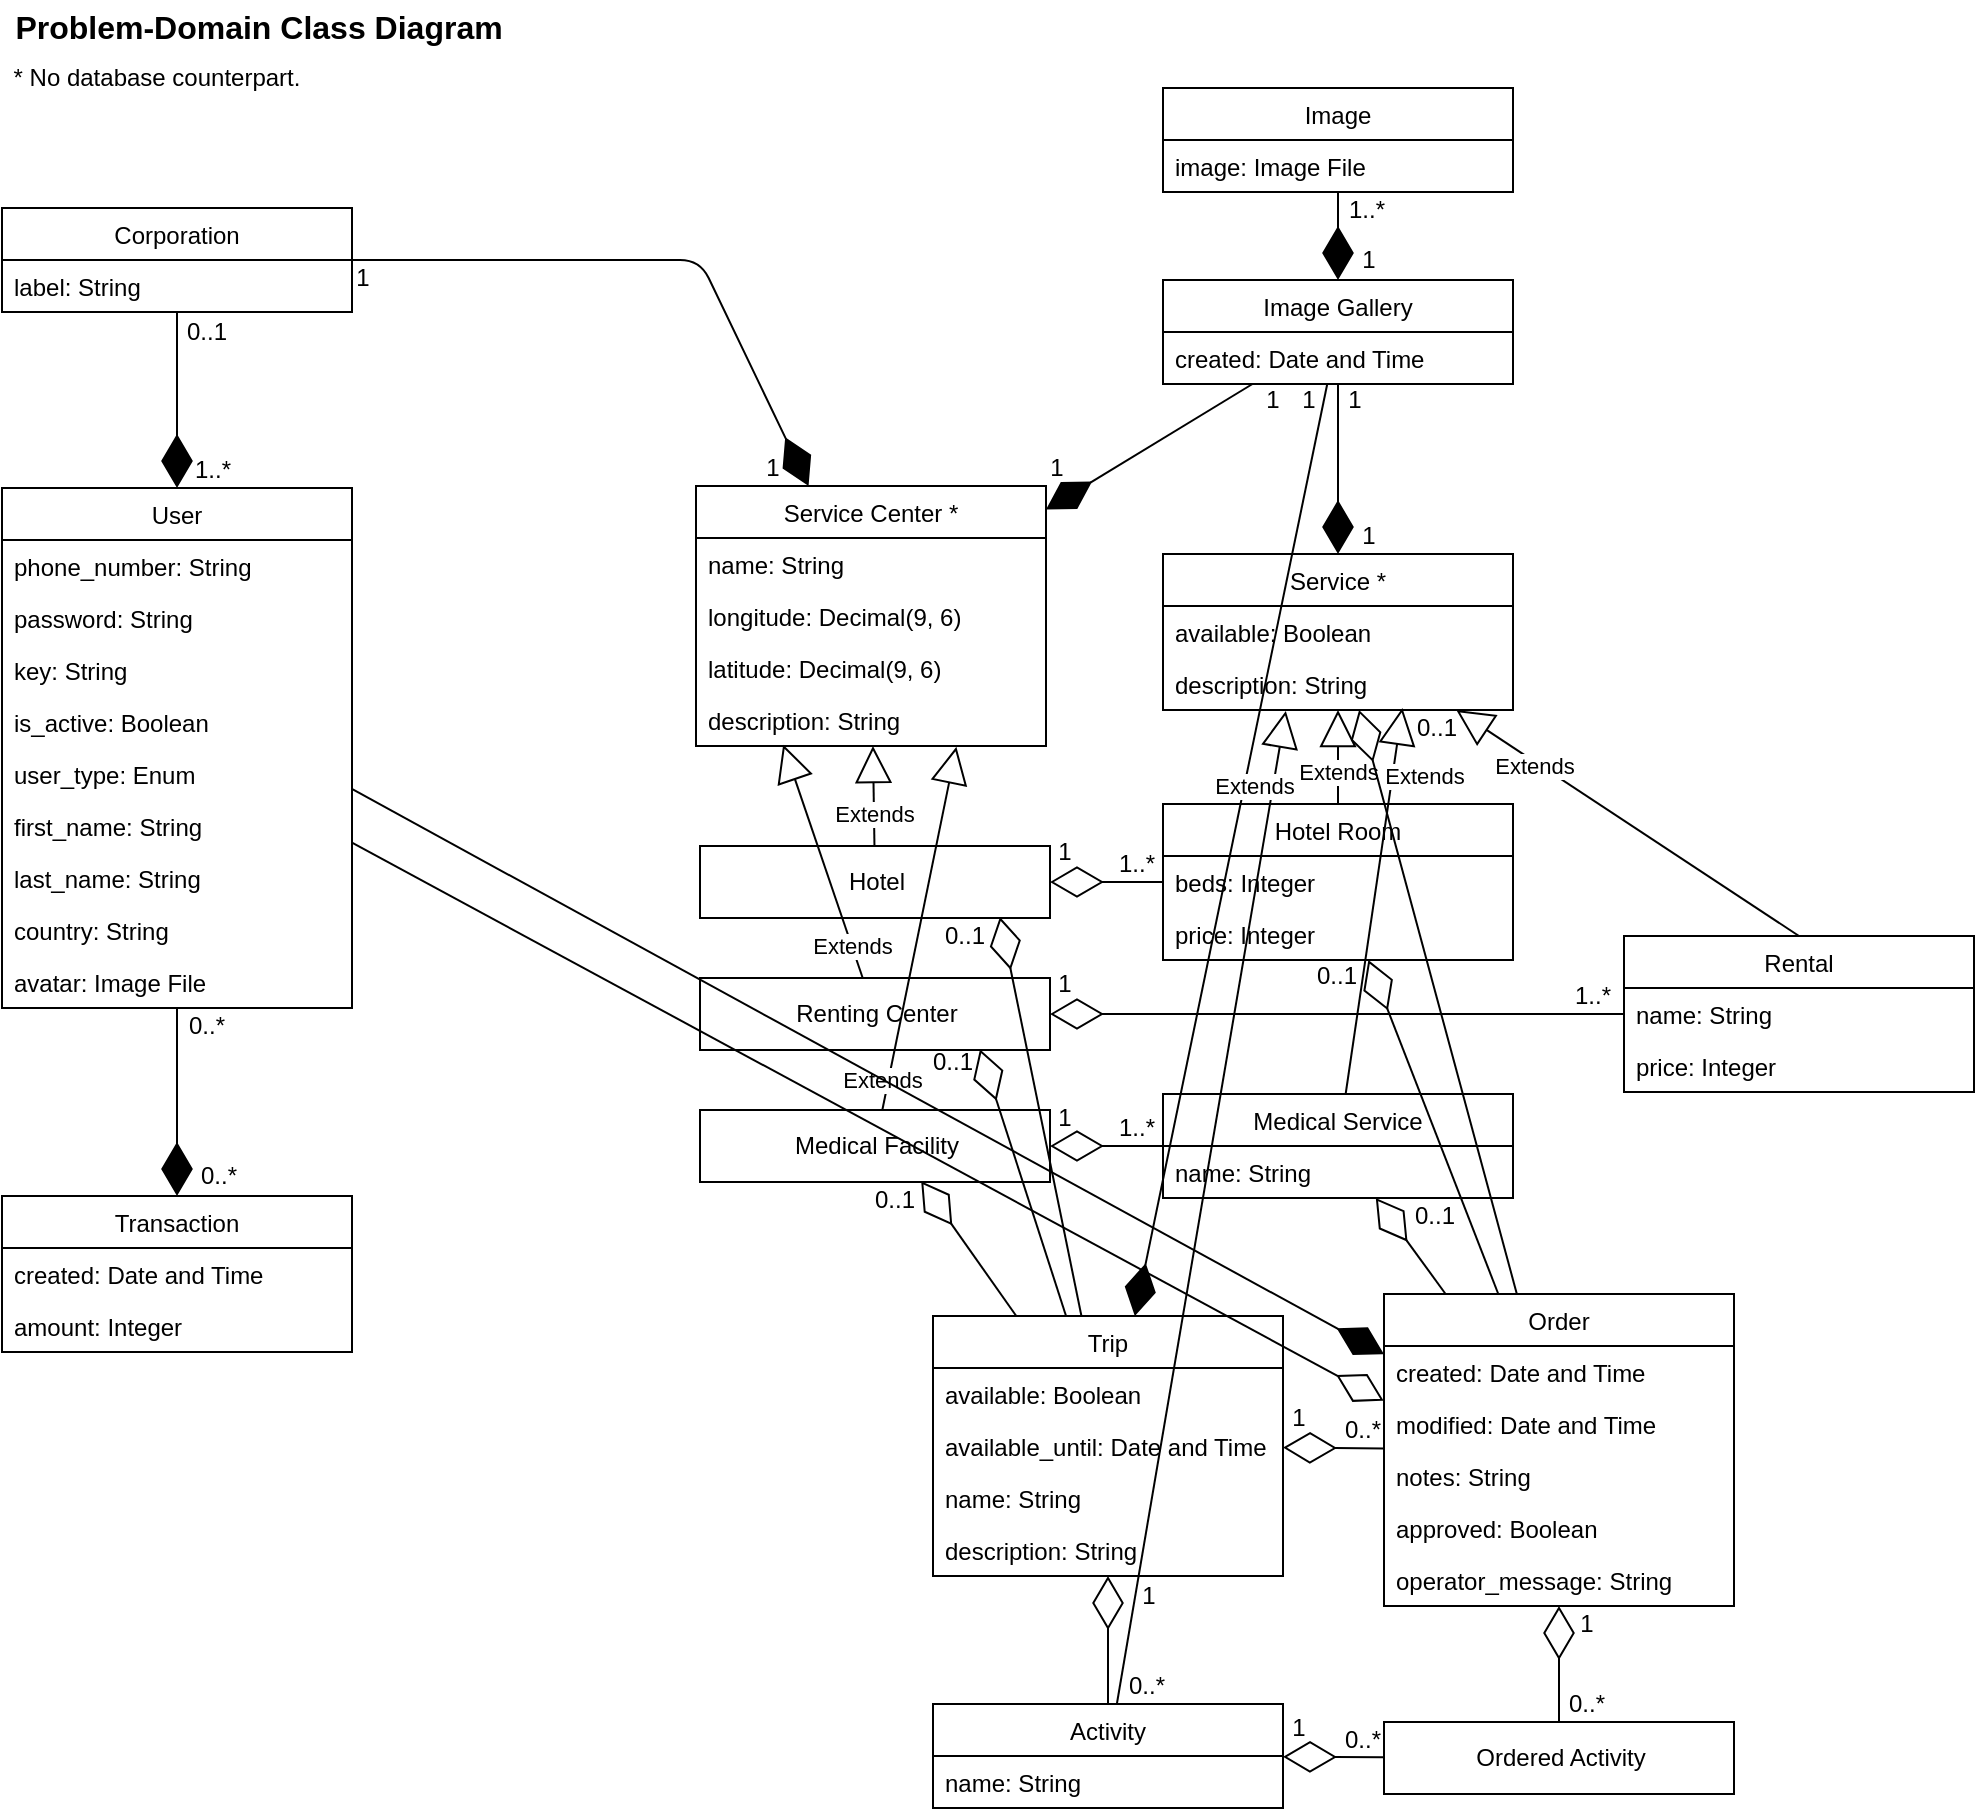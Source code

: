 <mxfile version="12.5.6" type="github">
  <diagram name="Page-1" id="e7e014a7-5840-1c2e-5031-d8a46d1fe8dd">
    <mxGraphModel dx="1998" dy="908" grid="0" gridSize="10" guides="1" tooltips="1" connect="1" arrows="1" fold="1" page="0" pageScale="1" pageWidth="1169" pageHeight="826" background="#ffffff" math="0" shadow="0">
      <root>
        <mxCell id="0"/>
        <mxCell id="1" parent="0"/>
        <mxCell id="D7cG0ZzbNtGUGOMF9Ujh-41" value="User" style="swimlane;fontStyle=0;childLayout=stackLayout;horizontal=1;startSize=26;fillColor=none;horizontalStack=0;resizeParent=1;resizeParentMax=0;resizeLast=0;collapsible=1;marginBottom=0;" parent="1" vertex="1">
          <mxGeometry x="-33" y="324" width="175" height="260" as="geometry"/>
        </mxCell>
        <mxCell id="D7cG0ZzbNtGUGOMF9Ujh-43" value="phone_number: String" style="text;strokeColor=none;fillColor=none;align=left;verticalAlign=top;spacingLeft=4;spacingRight=4;overflow=hidden;rotatable=0;points=[[0,0.5],[1,0.5]];portConstraint=eastwest;" parent="D7cG0ZzbNtGUGOMF9Ujh-41" vertex="1">
          <mxGeometry y="26" width="175" height="26" as="geometry"/>
        </mxCell>
        <mxCell id="D7cG0ZzbNtGUGOMF9Ujh-45" value="password: String" style="text;strokeColor=none;fillColor=none;align=left;verticalAlign=top;spacingLeft=4;spacingRight=4;overflow=hidden;rotatable=0;points=[[0,0.5],[1,0.5]];portConstraint=eastwest;" parent="D7cG0ZzbNtGUGOMF9Ujh-41" vertex="1">
          <mxGeometry y="52" width="175" height="26" as="geometry"/>
        </mxCell>
        <mxCell id="D7cG0ZzbNtGUGOMF9Ujh-44" value="key: String" style="text;strokeColor=none;fillColor=none;align=left;verticalAlign=top;spacingLeft=4;spacingRight=4;overflow=hidden;rotatable=0;points=[[0,0.5],[1,0.5]];portConstraint=eastwest;" parent="D7cG0ZzbNtGUGOMF9Ujh-41" vertex="1">
          <mxGeometry y="78" width="175" height="26" as="geometry"/>
        </mxCell>
        <mxCell id="D7cG0ZzbNtGUGOMF9Ujh-46" value="is_active: Boolean" style="text;strokeColor=none;fillColor=none;align=left;verticalAlign=top;spacingLeft=4;spacingRight=4;overflow=hidden;rotatable=0;points=[[0,0.5],[1,0.5]];portConstraint=eastwest;" parent="D7cG0ZzbNtGUGOMF9Ujh-41" vertex="1">
          <mxGeometry y="104" width="175" height="26" as="geometry"/>
        </mxCell>
        <mxCell id="D7cG0ZzbNtGUGOMF9Ujh-47" value="user_type: Enum" style="text;strokeColor=none;fillColor=none;align=left;verticalAlign=top;spacingLeft=4;spacingRight=4;overflow=hidden;rotatable=0;points=[[0,0.5],[1,0.5]];portConstraint=eastwest;" parent="D7cG0ZzbNtGUGOMF9Ujh-41" vertex="1">
          <mxGeometry y="130" width="175" height="26" as="geometry"/>
        </mxCell>
        <mxCell id="D7cG0ZzbNtGUGOMF9Ujh-49" value="first_name: String" style="text;strokeColor=none;fillColor=none;align=left;verticalAlign=top;spacingLeft=4;spacingRight=4;overflow=hidden;rotatable=0;points=[[0,0.5],[1,0.5]];portConstraint=eastwest;" parent="D7cG0ZzbNtGUGOMF9Ujh-41" vertex="1">
          <mxGeometry y="156" width="175" height="26" as="geometry"/>
        </mxCell>
        <mxCell id="D7cG0ZzbNtGUGOMF9Ujh-50" value="last_name: String" style="text;strokeColor=none;fillColor=none;align=left;verticalAlign=top;spacingLeft=4;spacingRight=4;overflow=hidden;rotatable=0;points=[[0,0.5],[1,0.5]];portConstraint=eastwest;" parent="D7cG0ZzbNtGUGOMF9Ujh-41" vertex="1">
          <mxGeometry y="182" width="175" height="26" as="geometry"/>
        </mxCell>
        <mxCell id="D7cG0ZzbNtGUGOMF9Ujh-51" value="country: String" style="text;strokeColor=none;fillColor=none;align=left;verticalAlign=top;spacingLeft=4;spacingRight=4;overflow=hidden;rotatable=0;points=[[0,0.5],[1,0.5]];portConstraint=eastwest;" parent="D7cG0ZzbNtGUGOMF9Ujh-41" vertex="1">
          <mxGeometry y="208" width="175" height="26" as="geometry"/>
        </mxCell>
        <mxCell id="D7cG0ZzbNtGUGOMF9Ujh-52" value="avatar: Image File" style="text;strokeColor=none;fillColor=none;align=left;verticalAlign=top;spacingLeft=4;spacingRight=4;overflow=hidden;rotatable=0;points=[[0,0.5],[1,0.5]];portConstraint=eastwest;" parent="D7cG0ZzbNtGUGOMF9Ujh-41" vertex="1">
          <mxGeometry y="234" width="175" height="26" as="geometry"/>
        </mxCell>
        <mxCell id="D7cG0ZzbNtGUGOMF9Ujh-53" value="Corporation" style="swimlane;fontStyle=0;childLayout=stackLayout;horizontal=1;startSize=26;fillColor=none;horizontalStack=0;resizeParent=1;resizeParentMax=0;resizeLast=0;collapsible=1;marginBottom=0;" parent="1" vertex="1">
          <mxGeometry x="-33" y="184" width="175" height="52" as="geometry"/>
        </mxCell>
        <mxCell id="D7cG0ZzbNtGUGOMF9Ujh-54" value="label: String" style="text;strokeColor=none;fillColor=none;align=left;verticalAlign=top;spacingLeft=4;spacingRight=4;overflow=hidden;rotatable=0;points=[[0,0.5],[1,0.5]];portConstraint=eastwest;" parent="D7cG0ZzbNtGUGOMF9Ujh-53" vertex="1">
          <mxGeometry y="26" width="175" height="26" as="geometry"/>
        </mxCell>
        <mxCell id="D7cG0ZzbNtGUGOMF9Ujh-57" value="" style="endArrow=diamondThin;endFill=1;endSize=24;html=1;" parent="1" source="D7cG0ZzbNtGUGOMF9Ujh-53" target="D7cG0ZzbNtGUGOMF9Ujh-41" edge="1">
          <mxGeometry width="160" relative="1" as="geometry">
            <mxPoint x="-33" y="633" as="sourcePoint"/>
            <mxPoint x="127" y="633" as="targetPoint"/>
          </mxGeometry>
        </mxCell>
        <mxCell id="D7cG0ZzbNtGUGOMF9Ujh-58" value="1..*" style="text;html=1;align=center;verticalAlign=middle;resizable=0;points=[];autosize=1;" parent="1" vertex="1">
          <mxGeometry x="58" y="306" width="28" height="18" as="geometry"/>
        </mxCell>
        <mxCell id="D7cG0ZzbNtGUGOMF9Ujh-59" value="0..1" style="text;html=1;align=center;verticalAlign=middle;resizable=0;points=[];autosize=1;" parent="1" vertex="1">
          <mxGeometry x="54" y="237" width="30" height="18" as="geometry"/>
        </mxCell>
        <mxCell id="D7cG0ZzbNtGUGOMF9Ujh-65" value="" style="endArrow=diamondThin;endFill=1;endSize=24;html=1;" parent="1" source="D7cG0ZzbNtGUGOMF9Ujh-53" target="D7cG0ZzbNtGUGOMF9Ujh-145" edge="1">
          <mxGeometry width="160" relative="1" as="geometry">
            <mxPoint x="-25" y="633" as="sourcePoint"/>
            <mxPoint x="316.432" y="324" as="targetPoint"/>
            <Array as="points">
              <mxPoint x="316" y="210"/>
            </Array>
          </mxGeometry>
        </mxCell>
        <mxCell id="D7cG0ZzbNtGUGOMF9Ujh-66" value="1" style="text;html=1;align=center;verticalAlign=middle;resizable=0;points=[];autosize=1;" parent="1" vertex="1">
          <mxGeometry x="343" y="305" width="17" height="18" as="geometry"/>
        </mxCell>
        <mxCell id="D7cG0ZzbNtGUGOMF9Ujh-67" value="1" style="text;html=1;align=center;verticalAlign=middle;resizable=0;points=[];autosize=1;" parent="1" vertex="1">
          <mxGeometry x="138" y="210" width="17" height="18" as="geometry"/>
        </mxCell>
        <mxCell id="D7cG0ZzbNtGUGOMF9Ujh-86" value="Image" style="swimlane;fontStyle=0;childLayout=stackLayout;horizontal=1;startSize=26;fillColor=none;horizontalStack=0;resizeParent=1;resizeParentMax=0;resizeLast=0;collapsible=1;marginBottom=0;" parent="1" vertex="1">
          <mxGeometry x="547.5" y="124" width="175" height="52" as="geometry"/>
        </mxCell>
        <mxCell id="D7cG0ZzbNtGUGOMF9Ujh-87" value="image: Image File" style="text;strokeColor=none;fillColor=none;align=left;verticalAlign=top;spacingLeft=4;spacingRight=4;overflow=hidden;rotatable=0;points=[[0,0.5],[1,0.5]];portConstraint=eastwest;" parent="D7cG0ZzbNtGUGOMF9Ujh-86" vertex="1">
          <mxGeometry y="26" width="175" height="26" as="geometry"/>
        </mxCell>
        <mxCell id="D7cG0ZzbNtGUGOMF9Ujh-90" value="Image Gallery" style="swimlane;fontStyle=0;childLayout=stackLayout;horizontal=1;startSize=26;fillColor=none;horizontalStack=0;resizeParent=1;resizeParentMax=0;resizeLast=0;collapsible=1;marginBottom=0;" parent="1" vertex="1">
          <mxGeometry x="547.5" y="220" width="175" height="52" as="geometry"/>
        </mxCell>
        <mxCell id="D7cG0ZzbNtGUGOMF9Ujh-91" value="created: Date and Time" style="text;strokeColor=none;fillColor=none;align=left;verticalAlign=top;spacingLeft=4;spacingRight=4;overflow=hidden;rotatable=0;points=[[0,0.5],[1,0.5]];portConstraint=eastwest;" parent="D7cG0ZzbNtGUGOMF9Ujh-90" vertex="1">
          <mxGeometry y="26" width="175" height="26" as="geometry"/>
        </mxCell>
        <mxCell id="D7cG0ZzbNtGUGOMF9Ujh-93" value="" style="endArrow=diamondThin;endFill=1;endSize=24;html=1;" parent="1" source="D7cG0ZzbNtGUGOMF9Ujh-86" target="D7cG0ZzbNtGUGOMF9Ujh-90" edge="1">
          <mxGeometry width="160" relative="1" as="geometry">
            <mxPoint x="470.5" y="333" as="sourcePoint"/>
            <mxPoint x="630.5" y="333" as="targetPoint"/>
          </mxGeometry>
        </mxCell>
        <mxCell id="D7cG0ZzbNtGUGOMF9Ujh-96" value="1..*" style="text;html=1;align=center;verticalAlign=middle;resizable=0;points=[];autosize=1;" parent="1" vertex="1">
          <mxGeometry x="634.5" y="176" width="28" height="18" as="geometry"/>
        </mxCell>
        <mxCell id="D7cG0ZzbNtGUGOMF9Ujh-97" value="1" style="text;html=1;align=center;verticalAlign=middle;resizable=0;points=[];autosize=1;" parent="1" vertex="1">
          <mxGeometry x="641" y="201" width="17" height="18" as="geometry"/>
        </mxCell>
        <mxCell id="D7cG0ZzbNtGUGOMF9Ujh-98" value="" style="endArrow=diamondThin;endFill=1;endSize=24;html=1;" parent="1" source="D7cG0ZzbNtGUGOMF9Ujh-90" target="D7cG0ZzbNtGUGOMF9Ujh-145" edge="1">
          <mxGeometry width="160" relative="1" as="geometry">
            <mxPoint x="423" y="306" as="sourcePoint"/>
            <mxPoint x="583" y="306" as="targetPoint"/>
          </mxGeometry>
        </mxCell>
        <mxCell id="D7cG0ZzbNtGUGOMF9Ujh-101" value="Hotel Room" style="swimlane;fontStyle=0;childLayout=stackLayout;horizontal=1;startSize=26;fillColor=none;horizontalStack=0;resizeParent=1;resizeParentMax=0;resizeLast=0;collapsible=1;marginBottom=0;" parent="1" vertex="1">
          <mxGeometry x="547.5" y="482" width="175" height="78" as="geometry"/>
        </mxCell>
        <mxCell id="D7cG0ZzbNtGUGOMF9Ujh-103" value="beds: Integer" style="text;strokeColor=none;fillColor=none;align=left;verticalAlign=top;spacingLeft=4;spacingRight=4;overflow=hidden;rotatable=0;points=[[0,0.5],[1,0.5]];portConstraint=eastwest;" parent="D7cG0ZzbNtGUGOMF9Ujh-101" vertex="1">
          <mxGeometry y="26" width="175" height="26" as="geometry"/>
        </mxCell>
        <mxCell id="D7cG0ZzbNtGUGOMF9Ujh-158" value="price: Integer" style="text;strokeColor=none;fillColor=none;align=left;verticalAlign=top;spacingLeft=4;spacingRight=4;overflow=hidden;rotatable=0;points=[[0,0.5],[1,0.5]];portConstraint=eastwest;" parent="D7cG0ZzbNtGUGOMF9Ujh-101" vertex="1">
          <mxGeometry y="52" width="175" height="26" as="geometry"/>
        </mxCell>
        <mxCell id="D7cG0ZzbNtGUGOMF9Ujh-110" value="1" style="text;html=1;align=center;verticalAlign=middle;resizable=0;points=[];autosize=1;" parent="1" vertex="1">
          <mxGeometry x="634.5" y="271" width="17" height="18" as="geometry"/>
        </mxCell>
        <mxCell id="D7cG0ZzbNtGUGOMF9Ujh-112" value="1" style="text;html=1;align=center;verticalAlign=middle;resizable=0;points=[];autosize=1;" parent="1" vertex="1">
          <mxGeometry x="593.5" y="271" width="17" height="18" as="geometry"/>
        </mxCell>
        <mxCell id="D7cG0ZzbNtGUGOMF9Ujh-113" value="1" style="text;html=1;align=center;verticalAlign=middle;resizable=0;points=[];autosize=1;" parent="1" vertex="1">
          <mxGeometry x="485" y="305" width="17" height="18" as="geometry"/>
        </mxCell>
        <mxCell id="D7cG0ZzbNtGUGOMF9Ujh-120" value="Rental" style="swimlane;fontStyle=0;childLayout=stackLayout;horizontal=1;startSize=26;fillColor=none;horizontalStack=0;resizeParent=1;resizeParentMax=0;resizeLast=0;collapsible=1;marginBottom=0;" parent="1" vertex="1">
          <mxGeometry x="778" y="548" width="175" height="78" as="geometry"/>
        </mxCell>
        <mxCell id="D7cG0ZzbNtGUGOMF9Ujh-122" value="name: String" style="text;strokeColor=none;fillColor=none;align=left;verticalAlign=top;spacingLeft=4;spacingRight=4;overflow=hidden;rotatable=0;points=[[0,0.5],[1,0.5]];portConstraint=eastwest;" parent="D7cG0ZzbNtGUGOMF9Ujh-120" vertex="1">
          <mxGeometry y="26" width="175" height="26" as="geometry"/>
        </mxCell>
        <mxCell id="D7cG0ZzbNtGUGOMF9Ujh-132" value="price: Integer" style="text;strokeColor=none;fillColor=none;align=left;verticalAlign=top;spacingLeft=4;spacingRight=4;overflow=hidden;rotatable=0;points=[[0,0.5],[1,0.5]];portConstraint=eastwest;" parent="D7cG0ZzbNtGUGOMF9Ujh-120" vertex="1">
          <mxGeometry y="52" width="175" height="26" as="geometry"/>
        </mxCell>
        <mxCell id="D7cG0ZzbNtGUGOMF9Ujh-133" value="" style="endArrow=diamondThin;endFill=1;endSize=24;html=1;" parent="1" source="D7cG0ZzbNtGUGOMF9Ujh-90" target="D7cG0ZzbNtGUGOMF9Ujh-155" edge="1">
          <mxGeometry width="160" relative="1" as="geometry">
            <mxPoint x="105.5" y="752" as="sourcePoint"/>
            <mxPoint x="265.5" y="752" as="targetPoint"/>
          </mxGeometry>
        </mxCell>
        <mxCell id="D7cG0ZzbNtGUGOMF9Ujh-134" value="Medical Service" style="swimlane;fontStyle=0;childLayout=stackLayout;horizontal=1;startSize=26;fillColor=none;horizontalStack=0;resizeParent=1;resizeParentMax=0;resizeLast=0;collapsible=1;marginBottom=0;" parent="1" vertex="1">
          <mxGeometry x="547.5" y="627" width="175" height="52" as="geometry"/>
        </mxCell>
        <mxCell id="D7cG0ZzbNtGUGOMF9Ujh-136" value="name: String" style="text;strokeColor=none;fillColor=none;align=left;verticalAlign=top;spacingLeft=4;spacingRight=4;overflow=hidden;rotatable=0;points=[[0,0.5],[1,0.5]];portConstraint=eastwest;" parent="D7cG0ZzbNtGUGOMF9Ujh-134" vertex="1">
          <mxGeometry y="26" width="175" height="26" as="geometry"/>
        </mxCell>
        <mxCell id="D7cG0ZzbNtGUGOMF9Ujh-140" value="* No database counterpart." style="text;html=1;align=center;verticalAlign=middle;resizable=0;points=[];autosize=1;" parent="1" vertex="1">
          <mxGeometry x="-33" y="109.5" width="153" height="18" as="geometry"/>
        </mxCell>
        <mxCell id="D7cG0ZzbNtGUGOMF9Ujh-145" value="Service Center *" style="swimlane;fontStyle=0;childLayout=stackLayout;horizontal=1;startSize=26;fillColor=none;horizontalStack=0;resizeParent=1;resizeParentMax=0;resizeLast=0;collapsible=1;marginBottom=0;" parent="1" vertex="1">
          <mxGeometry x="314" y="323" width="175" height="130" as="geometry"/>
        </mxCell>
        <mxCell id="D7cG0ZzbNtGUGOMF9Ujh-146" value="name: String" style="text;strokeColor=none;fillColor=none;align=left;verticalAlign=top;spacingLeft=4;spacingRight=4;overflow=hidden;rotatable=0;points=[[0,0.5],[1,0.5]];portConstraint=eastwest;" parent="D7cG0ZzbNtGUGOMF9Ujh-145" vertex="1">
          <mxGeometry y="26" width="175" height="26" as="geometry"/>
        </mxCell>
        <mxCell id="D7cG0ZzbNtGUGOMF9Ujh-73" value="longitude: Decimal(9, 6)" style="text;strokeColor=none;fillColor=none;align=left;verticalAlign=top;spacingLeft=4;spacingRight=4;overflow=hidden;rotatable=0;points=[[0,0.5],[1,0.5]];portConstraint=eastwest;" parent="D7cG0ZzbNtGUGOMF9Ujh-145" vertex="1">
          <mxGeometry y="52" width="175" height="26" as="geometry"/>
        </mxCell>
        <mxCell id="D7cG0ZzbNtGUGOMF9Ujh-72" value="latitude: Decimal(9, 6)" style="text;strokeColor=none;fillColor=none;align=left;verticalAlign=top;spacingLeft=4;spacingRight=4;overflow=hidden;rotatable=0;points=[[0,0.5],[1,0.5]];portConstraint=eastwest;" parent="D7cG0ZzbNtGUGOMF9Ujh-145" vertex="1">
          <mxGeometry y="78" width="175" height="26" as="geometry"/>
        </mxCell>
        <mxCell id="D7cG0ZzbNtGUGOMF9Ujh-147" value="description: String" style="text;strokeColor=none;fillColor=none;align=left;verticalAlign=top;spacingLeft=4;spacingRight=4;overflow=hidden;rotatable=0;points=[[0,0.5],[1,0.5]];portConstraint=eastwest;" parent="D7cG0ZzbNtGUGOMF9Ujh-145" vertex="1">
          <mxGeometry y="104" width="175" height="26" as="geometry"/>
        </mxCell>
        <mxCell id="D7cG0ZzbNtGUGOMF9Ujh-149" value="Hotel" style="html=1;" parent="1" vertex="1">
          <mxGeometry x="316" y="503" width="175" height="36" as="geometry"/>
        </mxCell>
        <mxCell id="D7cG0ZzbNtGUGOMF9Ujh-150" value="Renting Center" style="html=1;" parent="1" vertex="1">
          <mxGeometry x="316" y="569" width="175" height="36" as="geometry"/>
        </mxCell>
        <mxCell id="D7cG0ZzbNtGUGOMF9Ujh-151" value="Medical Facility" style="html=1;" parent="1" vertex="1">
          <mxGeometry x="316" y="635" width="175" height="36" as="geometry"/>
        </mxCell>
        <mxCell id="D7cG0ZzbNtGUGOMF9Ujh-152" value="Extends" style="endArrow=block;endSize=16;endFill=0;html=1;" parent="1" source="D7cG0ZzbNtGUGOMF9Ujh-149" target="D7cG0ZzbNtGUGOMF9Ujh-145" edge="1">
          <mxGeometry x="-0.362" width="160" relative="1" as="geometry">
            <mxPoint x="246" y="697" as="sourcePoint"/>
            <mxPoint x="246" y="548" as="targetPoint"/>
            <mxPoint as="offset"/>
          </mxGeometry>
        </mxCell>
        <mxCell id="D7cG0ZzbNtGUGOMF9Ujh-153" value="Extends" style="endArrow=block;endSize=16;endFill=0;html=1;entryX=0.249;entryY=0.974;entryDx=0;entryDy=0;entryPerimeter=0;" parent="1" source="D7cG0ZzbNtGUGOMF9Ujh-150" target="D7cG0ZzbNtGUGOMF9Ujh-147" edge="1">
          <mxGeometry x="-0.734" width="160" relative="1" as="geometry">
            <mxPoint x="413.5" y="513" as="sourcePoint"/>
            <mxPoint x="359" y="457" as="targetPoint"/>
            <mxPoint as="offset"/>
          </mxGeometry>
        </mxCell>
        <mxCell id="D7cG0ZzbNtGUGOMF9Ujh-154" value="Extends" style="endArrow=block;endSize=16;endFill=0;html=1;entryX=0.744;entryY=1.016;entryDx=0;entryDy=0;entryPerimeter=0;" parent="1" source="D7cG0ZzbNtGUGOMF9Ujh-151" target="D7cG0ZzbNtGUGOMF9Ujh-147" edge="1">
          <mxGeometry x="-0.84" y="3" width="160" relative="1" as="geometry">
            <mxPoint x="413.5" y="579" as="sourcePoint"/>
            <mxPoint x="413.5" y="466.0" as="targetPoint"/>
            <mxPoint as="offset"/>
          </mxGeometry>
        </mxCell>
        <mxCell id="D7cG0ZzbNtGUGOMF9Ujh-155" value="Service *" style="swimlane;fontStyle=0;childLayout=stackLayout;horizontal=1;startSize=26;fillColor=none;horizontalStack=0;resizeParent=1;resizeParentMax=0;resizeLast=0;collapsible=1;marginBottom=0;" parent="1" vertex="1">
          <mxGeometry x="547.5" y="357" width="175" height="78" as="geometry"/>
        </mxCell>
        <mxCell id="D7cG0ZzbNtGUGOMF9Ujh-102" value="available: Boolean" style="text;strokeColor=none;fillColor=none;align=left;verticalAlign=top;spacingLeft=4;spacingRight=4;overflow=hidden;rotatable=0;points=[[0,0.5],[1,0.5]];portConstraint=eastwest;" parent="D7cG0ZzbNtGUGOMF9Ujh-155" vertex="1">
          <mxGeometry y="26" width="175" height="26" as="geometry"/>
        </mxCell>
        <mxCell id="D7cG0ZzbNtGUGOMF9Ujh-105" value="description: String" style="text;strokeColor=none;fillColor=none;align=left;verticalAlign=top;spacingLeft=4;spacingRight=4;overflow=hidden;rotatable=0;points=[[0,0.5],[1,0.5]];portConstraint=eastwest;" parent="D7cG0ZzbNtGUGOMF9Ujh-155" vertex="1">
          <mxGeometry y="52" width="175" height="26" as="geometry"/>
        </mxCell>
        <mxCell id="D7cG0ZzbNtGUGOMF9Ujh-159" value="Extends" style="endArrow=block;endSize=16;endFill=0;html=1;" parent="1" source="D7cG0ZzbNtGUGOMF9Ujh-101" target="D7cG0ZzbNtGUGOMF9Ujh-155" edge="1">
          <mxGeometry x="-0.319" width="160" relative="1" as="geometry">
            <mxPoint x="387.5" y="703" as="sourcePoint"/>
            <mxPoint x="547.5" y="703" as="targetPoint"/>
            <mxPoint as="offset"/>
          </mxGeometry>
        </mxCell>
        <mxCell id="D7cG0ZzbNtGUGOMF9Ujh-160" value="" style="endArrow=diamondThin;endFill=0;endSize=24;html=1;" parent="1" source="D7cG0ZzbNtGUGOMF9Ujh-101" target="D7cG0ZzbNtGUGOMF9Ujh-149" edge="1">
          <mxGeometry width="160" relative="1" as="geometry">
            <mxPoint x="379" y="724" as="sourcePoint"/>
            <mxPoint x="539" y="724" as="targetPoint"/>
          </mxGeometry>
        </mxCell>
        <mxCell id="D7cG0ZzbNtGUGOMF9Ujh-161" value="1" style="text;html=1;align=center;verticalAlign=middle;resizable=0;points=[];autosize=1;" parent="1" vertex="1">
          <mxGeometry x="641" y="339" width="17" height="18" as="geometry"/>
        </mxCell>
        <mxCell id="D7cG0ZzbNtGUGOMF9Ujh-162" value="1" style="text;html=1;align=center;verticalAlign=middle;resizable=0;points=[];autosize=1;" parent="1" vertex="1">
          <mxGeometry x="489" y="497" width="17" height="18" as="geometry"/>
        </mxCell>
        <mxCell id="D7cG0ZzbNtGUGOMF9Ujh-163" value="1..*" style="text;html=1;align=center;verticalAlign=middle;resizable=0;points=[];autosize=1;" parent="1" vertex="1">
          <mxGeometry x="519.5" y="503" width="28" height="18" as="geometry"/>
        </mxCell>
        <mxCell id="D7cG0ZzbNtGUGOMF9Ujh-164" value="Extends" style="endArrow=block;endSize=16;endFill=0;html=1;exitX=0.5;exitY=0;exitDx=0;exitDy=0;" parent="1" source="D7cG0ZzbNtGUGOMF9Ujh-120" target="D7cG0ZzbNtGUGOMF9Ujh-155" edge="1">
          <mxGeometry x="0.528" y="2" width="160" relative="1" as="geometry">
            <mxPoint x="669.915" y="749.68" as="sourcePoint"/>
            <mxPoint x="631.995" y="636.004" as="targetPoint"/>
            <mxPoint as="offset"/>
          </mxGeometry>
        </mxCell>
        <mxCell id="D7cG0ZzbNtGUGOMF9Ujh-165" value="" style="endArrow=diamondThin;endFill=0;endSize=24;html=1;" parent="1" source="D7cG0ZzbNtGUGOMF9Ujh-120" target="D7cG0ZzbNtGUGOMF9Ujh-150" edge="1">
          <mxGeometry width="160" relative="1" as="geometry">
            <mxPoint x="570.5" y="589.5" as="sourcePoint"/>
            <mxPoint x="514" y="589.5" as="targetPoint"/>
          </mxGeometry>
        </mxCell>
        <mxCell id="D7cG0ZzbNtGUGOMF9Ujh-166" value="1" style="text;html=1;align=center;verticalAlign=middle;resizable=0;points=[];autosize=1;" parent="1" vertex="1">
          <mxGeometry x="489" y="563" width="17" height="18" as="geometry"/>
        </mxCell>
        <mxCell id="D7cG0ZzbNtGUGOMF9Ujh-167" value="1..*" style="text;html=1;align=center;verticalAlign=middle;resizable=0;points=[];autosize=1;" parent="1" vertex="1">
          <mxGeometry x="747.5" y="569" width="28" height="18" as="geometry"/>
        </mxCell>
        <mxCell id="D7cG0ZzbNtGUGOMF9Ujh-170" value="" style="endArrow=diamondThin;endFill=0;endSize=24;html=1;" parent="1" source="D7cG0ZzbNtGUGOMF9Ujh-134" target="D7cG0ZzbNtGUGOMF9Ujh-151" edge="1">
          <mxGeometry width="160" relative="1" as="geometry">
            <mxPoint x="551.5" y="717" as="sourcePoint"/>
            <mxPoint x="495.0" y="717" as="targetPoint"/>
          </mxGeometry>
        </mxCell>
        <mxCell id="D7cG0ZzbNtGUGOMF9Ujh-171" value="1" style="text;html=1;align=center;verticalAlign=middle;resizable=0;points=[];autosize=1;" parent="1" vertex="1">
          <mxGeometry x="489" y="630" width="17" height="18" as="geometry"/>
        </mxCell>
        <mxCell id="D7cG0ZzbNtGUGOMF9Ujh-172" value="1..*" style="text;html=1;align=center;verticalAlign=middle;resizable=0;points=[];autosize=1;" parent="1" vertex="1">
          <mxGeometry x="519.5" y="635" width="28" height="18" as="geometry"/>
        </mxCell>
        <mxCell id="D7cG0ZzbNtGUGOMF9Ujh-173" value="Extends" style="endArrow=block;endSize=16;endFill=0;html=1;entryX=0.684;entryY=0.962;entryDx=0;entryDy=0;entryPerimeter=0;" parent="1" source="D7cG0ZzbNtGUGOMF9Ujh-134" target="D7cG0ZzbNtGUGOMF9Ujh-105" edge="1">
          <mxGeometry x="0.671" y="-16" width="160" relative="1" as="geometry">
            <mxPoint x="847.5" y="558" as="sourcePoint"/>
            <mxPoint x="696.957" y="445" as="targetPoint"/>
            <mxPoint as="offset"/>
          </mxGeometry>
        </mxCell>
        <mxCell id="D7cG0ZzbNtGUGOMF9Ujh-174" value="Trip" style="swimlane;fontStyle=0;childLayout=stackLayout;horizontal=1;startSize=26;fillColor=none;horizontalStack=0;resizeParent=1;resizeParentMax=0;resizeLast=0;collapsible=1;marginBottom=0;" parent="1" vertex="1">
          <mxGeometry x="432.5" y="738" width="175" height="130" as="geometry"/>
        </mxCell>
        <mxCell id="D7cG0ZzbNtGUGOMF9Ujh-177" value="available: Boolean" style="text;strokeColor=none;fillColor=none;align=left;verticalAlign=top;spacingLeft=4;spacingRight=4;overflow=hidden;rotatable=0;points=[[0,0.5],[1,0.5]];portConstraint=eastwest;" parent="D7cG0ZzbNtGUGOMF9Ujh-174" vertex="1">
          <mxGeometry y="26" width="175" height="26" as="geometry"/>
        </mxCell>
        <mxCell id="D7cG0ZzbNtGUGOMF9Ujh-175" value="available_until: Date and Time" style="text;strokeColor=none;fillColor=none;align=left;verticalAlign=top;spacingLeft=4;spacingRight=4;overflow=hidden;rotatable=0;points=[[0,0.5],[1,0.5]];portConstraint=eastwest;" parent="D7cG0ZzbNtGUGOMF9Ujh-174" vertex="1">
          <mxGeometry y="52" width="175" height="26" as="geometry"/>
        </mxCell>
        <mxCell id="D7cG0ZzbNtGUGOMF9Ujh-178" value="name: String" style="text;strokeColor=none;fillColor=none;align=left;verticalAlign=top;spacingLeft=4;spacingRight=4;overflow=hidden;rotatable=0;points=[[0,0.5],[1,0.5]];portConstraint=eastwest;" parent="D7cG0ZzbNtGUGOMF9Ujh-174" vertex="1">
          <mxGeometry y="78" width="175" height="26" as="geometry"/>
        </mxCell>
        <mxCell id="D7cG0ZzbNtGUGOMF9Ujh-181" value="description: String" style="text;strokeColor=none;fillColor=none;align=left;verticalAlign=top;spacingLeft=4;spacingRight=4;overflow=hidden;rotatable=0;points=[[0,0.5],[1,0.5]];portConstraint=eastwest;" parent="D7cG0ZzbNtGUGOMF9Ujh-174" vertex="1">
          <mxGeometry y="104" width="175" height="26" as="geometry"/>
        </mxCell>
        <mxCell id="D7cG0ZzbNtGUGOMF9Ujh-184" value="" style="endArrow=diamondThin;endFill=1;endSize=24;html=1;" parent="1" source="D7cG0ZzbNtGUGOMF9Ujh-90" target="D7cG0ZzbNtGUGOMF9Ujh-174" edge="1">
          <mxGeometry width="160" relative="1" as="geometry">
            <mxPoint x="645" y="282" as="sourcePoint"/>
            <mxPoint x="645" y="367" as="targetPoint"/>
          </mxGeometry>
        </mxCell>
        <mxCell id="D7cG0ZzbNtGUGOMF9Ujh-185" value="1" style="text;html=1;align=center;verticalAlign=middle;resizable=0;points=[];autosize=1;" parent="1" vertex="1">
          <mxGeometry x="611.5" y="271" width="17" height="18" as="geometry"/>
        </mxCell>
        <mxCell id="D7cG0ZzbNtGUGOMF9Ujh-187" value="" style="endArrow=diamondThin;endFill=0;endSize=24;html=1;entryX=0.857;entryY=0.987;entryDx=0;entryDy=0;entryPerimeter=0;" parent="1" source="D7cG0ZzbNtGUGOMF9Ujh-174" target="D7cG0ZzbNtGUGOMF9Ujh-149" edge="1">
          <mxGeometry width="160" relative="1" as="geometry">
            <mxPoint x="294" y="897" as="sourcePoint"/>
            <mxPoint x="454" y="897" as="targetPoint"/>
          </mxGeometry>
        </mxCell>
        <mxCell id="D7cG0ZzbNtGUGOMF9Ujh-188" value="" style="endArrow=diamondThin;endFill=0;endSize=24;html=1;entryX=0.8;entryY=0.991;entryDx=0;entryDy=0;entryPerimeter=0;" parent="1" source="D7cG0ZzbNtGUGOMF9Ujh-174" target="D7cG0ZzbNtGUGOMF9Ujh-150" edge="1">
          <mxGeometry width="160" relative="1" as="geometry">
            <mxPoint x="596.22" y="777" as="sourcePoint"/>
            <mxPoint x="484.68" y="605.162" as="targetPoint"/>
          </mxGeometry>
        </mxCell>
        <mxCell id="D7cG0ZzbNtGUGOMF9Ujh-189" value="" style="endArrow=diamondThin;endFill=0;endSize=24;html=1;entryX=0.953;entryY=-0.022;entryDx=0;entryDy=0;entryPerimeter=0;" parent="1" source="D7cG0ZzbNtGUGOMF9Ujh-174" target="D7cG0ZzbNtGUGOMF9Ujh-190" edge="1">
          <mxGeometry width="160" relative="1" as="geometry">
            <mxPoint x="583.214" y="777" as="sourcePoint"/>
            <mxPoint x="430.471" y="615" as="targetPoint"/>
          </mxGeometry>
        </mxCell>
        <mxCell id="D7cG0ZzbNtGUGOMF9Ujh-190" value="0..1" style="text;html=1;align=center;verticalAlign=middle;resizable=0;points=[];autosize=1;" parent="1" vertex="1">
          <mxGeometry x="398" y="671" width="30" height="18" as="geometry"/>
        </mxCell>
        <mxCell id="D7cG0ZzbNtGUGOMF9Ujh-192" value="0..1" style="text;html=1;align=center;verticalAlign=middle;resizable=0;points=[];autosize=1;" parent="1" vertex="1">
          <mxGeometry x="432.5" y="539" width="30" height="18" as="geometry"/>
        </mxCell>
        <mxCell id="D7cG0ZzbNtGUGOMF9Ujh-195" value="0..1" style="text;html=1;align=center;verticalAlign=middle;resizable=0;points=[];autosize=1;" parent="1" vertex="1">
          <mxGeometry x="427" y="602" width="30" height="18" as="geometry"/>
        </mxCell>
        <mxCell id="NWVS9Q70U_lOfjmnCu6K-1" value="Activity" style="swimlane;fontStyle=0;childLayout=stackLayout;horizontal=1;startSize=26;fillColor=none;horizontalStack=0;resizeParent=1;resizeParentMax=0;resizeLast=0;collapsible=1;marginBottom=0;" parent="1" vertex="1">
          <mxGeometry x="432.5" y="932" width="175" height="52" as="geometry"/>
        </mxCell>
        <mxCell id="NWVS9Q70U_lOfjmnCu6K-2" value="name: String" style="text;strokeColor=none;fillColor=none;align=left;verticalAlign=top;spacingLeft=4;spacingRight=4;overflow=hidden;rotatable=0;points=[[0,0.5],[1,0.5]];portConstraint=eastwest;" parent="NWVS9Q70U_lOfjmnCu6K-1" vertex="1">
          <mxGeometry y="26" width="175" height="26" as="geometry"/>
        </mxCell>
        <mxCell id="NWVS9Q70U_lOfjmnCu6K-5" value="" style="endArrow=diamondThin;endFill=0;endSize=24;html=1;" parent="1" source="NWVS9Q70U_lOfjmnCu6K-1" target="D7cG0ZzbNtGUGOMF9Ujh-174" edge="1">
          <mxGeometry width="160" relative="1" as="geometry">
            <mxPoint x="-164" y="1059" as="sourcePoint"/>
            <mxPoint x="-4" y="1059" as="targetPoint"/>
          </mxGeometry>
        </mxCell>
        <mxCell id="NWVS9Q70U_lOfjmnCu6K-6" value="0..*" style="text;html=1;align=center;verticalAlign=middle;resizable=0;points=[];autosize=1;" parent="1" vertex="1">
          <mxGeometry x="524.5" y="914" width="28" height="18" as="geometry"/>
        </mxCell>
        <mxCell id="NWVS9Q70U_lOfjmnCu6K-7" value="1" style="text;html=1;align=center;verticalAlign=middle;resizable=0;points=[];autosize=1;" parent="1" vertex="1">
          <mxGeometry x="531" y="869" width="17" height="18" as="geometry"/>
        </mxCell>
        <mxCell id="NWVS9Q70U_lOfjmnCu6K-8" value="Extends" style="endArrow=block;endSize=16;endFill=0;html=1;entryX=0.351;entryY=1.019;entryDx=0;entryDy=0;entryPerimeter=0;" parent="1" source="NWVS9Q70U_lOfjmnCu6K-1" target="D7cG0ZzbNtGUGOMF9Ujh-105" edge="1">
          <mxGeometry x="0.843" y="9" width="160" relative="1" as="geometry">
            <mxPoint x="-164" y="996" as="sourcePoint"/>
            <mxPoint x="608" y="445" as="targetPoint"/>
            <mxPoint as="offset"/>
          </mxGeometry>
        </mxCell>
        <mxCell id="NWVS9Q70U_lOfjmnCu6K-9" value="Order" style="swimlane;fontStyle=0;childLayout=stackLayout;horizontal=1;startSize=26;fillColor=none;horizontalStack=0;resizeParent=1;resizeParentMax=0;resizeLast=0;collapsible=1;marginBottom=0;" parent="1" vertex="1">
          <mxGeometry x="658" y="727" width="175" height="156" as="geometry"/>
        </mxCell>
        <mxCell id="NWVS9Q70U_lOfjmnCu6K-10" value="created: Date and Time" style="text;strokeColor=none;fillColor=none;align=left;verticalAlign=top;spacingLeft=4;spacingRight=4;overflow=hidden;rotatable=0;points=[[0,0.5],[1,0.5]];portConstraint=eastwest;" parent="NWVS9Q70U_lOfjmnCu6K-9" vertex="1">
          <mxGeometry y="26" width="175" height="26" as="geometry"/>
        </mxCell>
        <mxCell id="NWVS9Q70U_lOfjmnCu6K-11" value="modified: Date and Time" style="text;strokeColor=none;fillColor=none;align=left;verticalAlign=top;spacingLeft=4;spacingRight=4;overflow=hidden;rotatable=0;points=[[0,0.5],[1,0.5]];portConstraint=eastwest;" parent="NWVS9Q70U_lOfjmnCu6K-9" vertex="1">
          <mxGeometry y="52" width="175" height="26" as="geometry"/>
        </mxCell>
        <mxCell id="NWVS9Q70U_lOfjmnCu6K-12" value="notes: String" style="text;strokeColor=none;fillColor=none;align=left;verticalAlign=top;spacingLeft=4;spacingRight=4;overflow=hidden;rotatable=0;points=[[0,0.5],[1,0.5]];portConstraint=eastwest;" parent="NWVS9Q70U_lOfjmnCu6K-9" vertex="1">
          <mxGeometry y="78" width="175" height="26" as="geometry"/>
        </mxCell>
        <mxCell id="NWVS9Q70U_lOfjmnCu6K-13" value="approved: Boolean" style="text;strokeColor=none;fillColor=none;align=left;verticalAlign=top;spacingLeft=4;spacingRight=4;overflow=hidden;rotatable=0;points=[[0,0.5],[1,0.5]];portConstraint=eastwest;startSize=26;" parent="NWVS9Q70U_lOfjmnCu6K-9" vertex="1">
          <mxGeometry y="104" width="175" height="26" as="geometry"/>
        </mxCell>
        <mxCell id="NWVS9Q70U_lOfjmnCu6K-14" value="operator_message: String" style="text;strokeColor=none;fillColor=none;align=left;verticalAlign=top;spacingLeft=4;spacingRight=4;overflow=hidden;rotatable=0;points=[[0,0.5],[1,0.5]];portConstraint=eastwest;startSize=26;" parent="NWVS9Q70U_lOfjmnCu6K-9" vertex="1">
          <mxGeometry y="130" width="175" height="26" as="geometry"/>
        </mxCell>
        <mxCell id="NWVS9Q70U_lOfjmnCu6K-18" value="" style="endArrow=diamondThin;endFill=0;endSize=24;html=1;" parent="1" source="NWVS9Q70U_lOfjmnCu6K-9" target="D7cG0ZzbNtGUGOMF9Ujh-174" edge="1">
          <mxGeometry width="160" relative="1" as="geometry">
            <mxPoint x="-164" y="996" as="sourcePoint"/>
            <mxPoint x="-4" y="996" as="targetPoint"/>
          </mxGeometry>
        </mxCell>
        <mxCell id="NWVS9Q70U_lOfjmnCu6K-23" value="Ordered Activity" style="html=1;" parent="1" vertex="1">
          <mxGeometry x="658" y="941" width="175" height="36" as="geometry"/>
        </mxCell>
        <mxCell id="NWVS9Q70U_lOfjmnCu6K-24" value="" style="endArrow=diamondThin;endFill=0;endSize=24;html=1;" parent="1" source="NWVS9Q70U_lOfjmnCu6K-23" target="NWVS9Q70U_lOfjmnCu6K-9" edge="1">
          <mxGeometry width="160" relative="1" as="geometry">
            <mxPoint x="-164" y="1006" as="sourcePoint"/>
            <mxPoint x="-4" y="1006" as="targetPoint"/>
          </mxGeometry>
        </mxCell>
        <mxCell id="NWVS9Q70U_lOfjmnCu6K-25" value="" style="endArrow=diamondThin;endFill=0;endSize=24;html=1;" parent="1" source="NWVS9Q70U_lOfjmnCu6K-23" target="NWVS9Q70U_lOfjmnCu6K-1" edge="1">
          <mxGeometry width="160" relative="1" as="geometry">
            <mxPoint x="755.5" y="941" as="sourcePoint"/>
            <mxPoint x="755.5" y="893" as="targetPoint"/>
          </mxGeometry>
        </mxCell>
        <mxCell id="NWVS9Q70U_lOfjmnCu6K-26" value="0..*" style="text;html=1;align=center;verticalAlign=middle;resizable=0;points=[];autosize=1;" parent="1" vertex="1">
          <mxGeometry x="633" y="941" width="28" height="18" as="geometry"/>
        </mxCell>
        <mxCell id="NWVS9Q70U_lOfjmnCu6K-27" value="1" style="text;html=1;align=center;verticalAlign=middle;resizable=0;points=[];autosize=1;" parent="1" vertex="1">
          <mxGeometry x="606.5" y="935" width="17" height="18" as="geometry"/>
        </mxCell>
        <mxCell id="NWVS9Q70U_lOfjmnCu6K-28" value="0..*" style="text;html=1;align=center;verticalAlign=middle;resizable=0;points=[];autosize=1;" parent="1" vertex="1">
          <mxGeometry x="633" y="786" width="28" height="18" as="geometry"/>
        </mxCell>
        <mxCell id="NWVS9Q70U_lOfjmnCu6K-29" value="1" style="text;html=1;align=center;verticalAlign=middle;resizable=0;points=[];autosize=1;" parent="1" vertex="1">
          <mxGeometry x="606.5" y="780" width="17" height="18" as="geometry"/>
        </mxCell>
        <mxCell id="NWVS9Q70U_lOfjmnCu6K-30" value="" style="endArrow=diamondThin;endFill=0;endSize=24;html=1;" parent="1" source="NWVS9Q70U_lOfjmnCu6K-9" target="D7cG0ZzbNtGUGOMF9Ujh-155" edge="1">
          <mxGeometry width="160" relative="1" as="geometry">
            <mxPoint x="1049.55" y="743.4" as="sourcePoint"/>
            <mxPoint x="1002" y="676.004" as="targetPoint"/>
          </mxGeometry>
        </mxCell>
        <mxCell id="NWVS9Q70U_lOfjmnCu6K-31" value="" style="endArrow=diamondThin;endFill=0;endSize=24;html=1;" parent="1" source="NWVS9Q70U_lOfjmnCu6K-9" target="D7cG0ZzbNtGUGOMF9Ujh-101" edge="1">
          <mxGeometry width="160" relative="1" as="geometry">
            <mxPoint x="1059.55" y="753.4" as="sourcePoint"/>
            <mxPoint x="1012" y="686.004" as="targetPoint"/>
          </mxGeometry>
        </mxCell>
        <mxCell id="NWVS9Q70U_lOfjmnCu6K-32" value="" style="endArrow=diamondThin;endFill=0;endSize=24;html=1;" parent="1" source="NWVS9Q70U_lOfjmnCu6K-9" target="D7cG0ZzbNtGUGOMF9Ujh-134" edge="1">
          <mxGeometry width="160" relative="1" as="geometry">
            <mxPoint x="1069.55" y="763.4" as="sourcePoint"/>
            <mxPoint x="1022" y="696.004" as="targetPoint"/>
          </mxGeometry>
        </mxCell>
        <mxCell id="NWVS9Q70U_lOfjmnCu6K-33" value="0..1" style="text;html=1;align=center;verticalAlign=middle;resizable=0;points=[];autosize=1;" parent="1" vertex="1">
          <mxGeometry x="618.5" y="559" width="30" height="18" as="geometry"/>
        </mxCell>
        <mxCell id="NWVS9Q70U_lOfjmnCu6K-34" value="0..1" style="text;html=1;align=center;verticalAlign=middle;resizable=0;points=[];autosize=1;" parent="1" vertex="1">
          <mxGeometry x="668" y="679" width="30" height="18" as="geometry"/>
        </mxCell>
        <mxCell id="NWVS9Q70U_lOfjmnCu6K-35" value="0..1" style="text;html=1;align=center;verticalAlign=middle;resizable=0;points=[];autosize=1;" parent="1" vertex="1">
          <mxGeometry x="669" y="435" width="30" height="18" as="geometry"/>
        </mxCell>
        <mxCell id="NWVS9Q70U_lOfjmnCu6K-36" value="Transaction" style="swimlane;fontStyle=0;childLayout=stackLayout;horizontal=1;startSize=26;fillColor=none;horizontalStack=0;resizeParent=1;resizeParentMax=0;resizeLast=0;collapsible=1;marginBottom=0;" parent="1" vertex="1">
          <mxGeometry x="-33" y="678" width="175" height="78" as="geometry"/>
        </mxCell>
        <mxCell id="JHd2xIfFFNgHyuE_ENe2-1" value="created: Date and Time" style="text;strokeColor=none;fillColor=none;align=left;verticalAlign=top;spacingLeft=4;spacingRight=4;overflow=hidden;rotatable=0;points=[[0,0.5],[1,0.5]];portConstraint=eastwest;" vertex="1" parent="NWVS9Q70U_lOfjmnCu6K-36">
          <mxGeometry y="26" width="175" height="26" as="geometry"/>
        </mxCell>
        <mxCell id="NWVS9Q70U_lOfjmnCu6K-37" value="amount: Integer" style="text;strokeColor=none;fillColor=none;align=left;verticalAlign=top;spacingLeft=4;spacingRight=4;overflow=hidden;rotatable=0;points=[[0,0.5],[1,0.5]];portConstraint=eastwest;" parent="NWVS9Q70U_lOfjmnCu6K-36" vertex="1">
          <mxGeometry y="52" width="175" height="26" as="geometry"/>
        </mxCell>
        <mxCell id="NWVS9Q70U_lOfjmnCu6K-40" value="" style="endArrow=diamondThin;endFill=1;endSize=24;html=1;" parent="1" source="D7cG0ZzbNtGUGOMF9Ujh-41" target="NWVS9Q70U_lOfjmnCu6K-36" edge="1">
          <mxGeometry width="160" relative="1" as="geometry">
            <mxPoint x="-18" y="818" as="sourcePoint"/>
            <mxPoint x="142" y="818" as="targetPoint"/>
          </mxGeometry>
        </mxCell>
        <mxCell id="NWVS9Q70U_lOfjmnCu6K-41" value="0..*" style="text;html=1;align=center;verticalAlign=middle;resizable=0;points=[];autosize=1;" parent="1" vertex="1">
          <mxGeometry x="55" y="584" width="28" height="18" as="geometry"/>
        </mxCell>
        <mxCell id="NWVS9Q70U_lOfjmnCu6K-42" value="0..*" style="text;html=1;align=center;verticalAlign=middle;resizable=0;points=[];autosize=1;" parent="1" vertex="1">
          <mxGeometry x="61" y="659" width="28" height="18" as="geometry"/>
        </mxCell>
        <mxCell id="NWVS9Q70U_lOfjmnCu6K-43" value="0..*" style="text;html=1;align=center;verticalAlign=middle;resizable=0;points=[];autosize=1;" parent="1" vertex="1">
          <mxGeometry x="745" y="923" width="28" height="18" as="geometry"/>
        </mxCell>
        <mxCell id="NWVS9Q70U_lOfjmnCu6K-44" value="1" style="text;html=1;align=center;verticalAlign=middle;resizable=0;points=[];autosize=1;" parent="1" vertex="1">
          <mxGeometry x="750.5" y="883" width="17" height="18" as="geometry"/>
        </mxCell>
        <mxCell id="NWVS9Q70U_lOfjmnCu6K-46" value="Problem-Domain Class Diagram" style="text;align=center;fontStyle=1;verticalAlign=middle;spacingLeft=3;spacingRight=3;strokeColor=none;rotatable=0;points=[[0,0.5],[1,0.5]];portConstraint=eastwest;startSize=26;fillColor=none;fontSize=16;" parent="1" vertex="1">
          <mxGeometry x="-33" y="80" width="257" height="25" as="geometry"/>
        </mxCell>
        <mxCell id="JHd2xIfFFNgHyuE_ENe2-2" value="" style="endArrow=diamondThin;endFill=1;endSize=24;html=1;fontSize=16;exitX=1.001;exitY=0.792;exitDx=0;exitDy=0;exitPerimeter=0;" edge="1" parent="1" source="D7cG0ZzbNtGUGOMF9Ujh-47" target="NWVS9Q70U_lOfjmnCu6K-9">
          <mxGeometry width="160" relative="1" as="geometry">
            <mxPoint x="246" y="600" as="sourcePoint"/>
            <mxPoint x="127" y="1067" as="targetPoint"/>
          </mxGeometry>
        </mxCell>
        <mxCell id="JHd2xIfFFNgHyuE_ENe2-3" value="" style="endArrow=diamondThin;endFill=0;endSize=24;html=1;fontSize=16;entryX=-0.001;entryY=0.053;entryDx=0;entryDy=0;entryPerimeter=0;" edge="1" parent="1" source="D7cG0ZzbNtGUGOMF9Ujh-41" target="NWVS9Q70U_lOfjmnCu6K-11">
          <mxGeometry width="160" relative="1" as="geometry">
            <mxPoint x="-33" y="1067" as="sourcePoint"/>
            <mxPoint x="127" y="1067" as="targetPoint"/>
          </mxGeometry>
        </mxCell>
      </root>
    </mxGraphModel>
  </diagram>
</mxfile>
